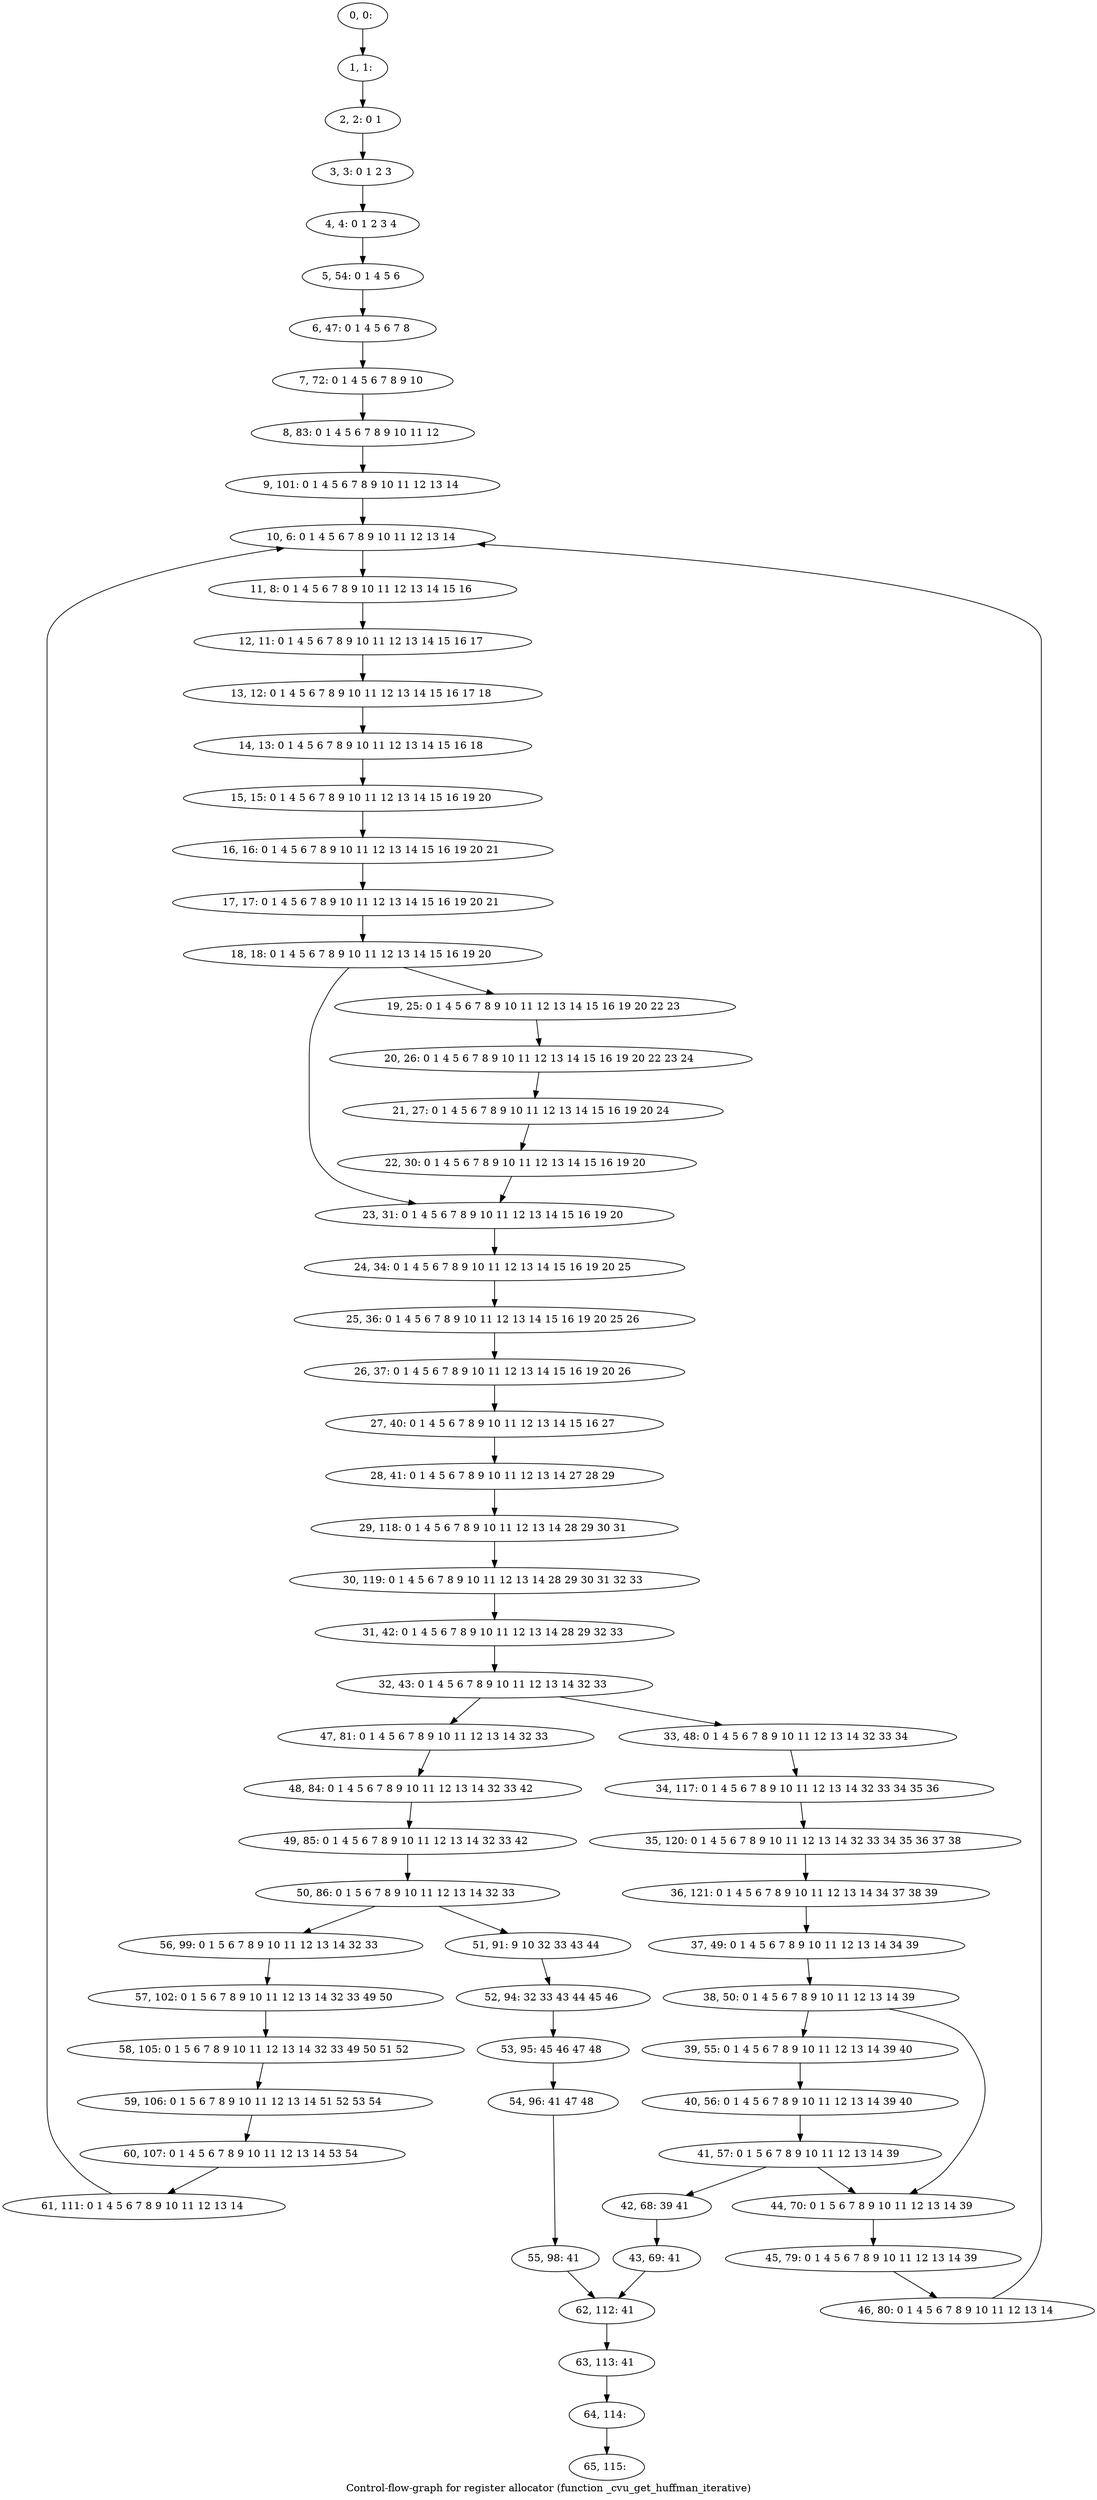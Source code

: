 digraph G {
graph [label="Control-flow-graph for register allocator (function _cvu_get_huffman_iterative)"]
0[label="0, 0: "];
1[label="1, 1: "];
2[label="2, 2: 0 1 "];
3[label="3, 3: 0 1 2 3 "];
4[label="4, 4: 0 1 2 3 4 "];
5[label="5, 54: 0 1 4 5 6 "];
6[label="6, 47: 0 1 4 5 6 7 8 "];
7[label="7, 72: 0 1 4 5 6 7 8 9 10 "];
8[label="8, 83: 0 1 4 5 6 7 8 9 10 11 12 "];
9[label="9, 101: 0 1 4 5 6 7 8 9 10 11 12 13 14 "];
10[label="10, 6: 0 1 4 5 6 7 8 9 10 11 12 13 14 "];
11[label="11, 8: 0 1 4 5 6 7 8 9 10 11 12 13 14 15 16 "];
12[label="12, 11: 0 1 4 5 6 7 8 9 10 11 12 13 14 15 16 17 "];
13[label="13, 12: 0 1 4 5 6 7 8 9 10 11 12 13 14 15 16 17 18 "];
14[label="14, 13: 0 1 4 5 6 7 8 9 10 11 12 13 14 15 16 18 "];
15[label="15, 15: 0 1 4 5 6 7 8 9 10 11 12 13 14 15 16 19 20 "];
16[label="16, 16: 0 1 4 5 6 7 8 9 10 11 12 13 14 15 16 19 20 21 "];
17[label="17, 17: 0 1 4 5 6 7 8 9 10 11 12 13 14 15 16 19 20 21 "];
18[label="18, 18: 0 1 4 5 6 7 8 9 10 11 12 13 14 15 16 19 20 "];
19[label="19, 25: 0 1 4 5 6 7 8 9 10 11 12 13 14 15 16 19 20 22 23 "];
20[label="20, 26: 0 1 4 5 6 7 8 9 10 11 12 13 14 15 16 19 20 22 23 24 "];
21[label="21, 27: 0 1 4 5 6 7 8 9 10 11 12 13 14 15 16 19 20 24 "];
22[label="22, 30: 0 1 4 5 6 7 8 9 10 11 12 13 14 15 16 19 20 "];
23[label="23, 31: 0 1 4 5 6 7 8 9 10 11 12 13 14 15 16 19 20 "];
24[label="24, 34: 0 1 4 5 6 7 8 9 10 11 12 13 14 15 16 19 20 25 "];
25[label="25, 36: 0 1 4 5 6 7 8 9 10 11 12 13 14 15 16 19 20 25 26 "];
26[label="26, 37: 0 1 4 5 6 7 8 9 10 11 12 13 14 15 16 19 20 26 "];
27[label="27, 40: 0 1 4 5 6 7 8 9 10 11 12 13 14 15 16 27 "];
28[label="28, 41: 0 1 4 5 6 7 8 9 10 11 12 13 14 27 28 29 "];
29[label="29, 118: 0 1 4 5 6 7 8 9 10 11 12 13 14 28 29 30 31 "];
30[label="30, 119: 0 1 4 5 6 7 8 9 10 11 12 13 14 28 29 30 31 32 33 "];
31[label="31, 42: 0 1 4 5 6 7 8 9 10 11 12 13 14 28 29 32 33 "];
32[label="32, 43: 0 1 4 5 6 7 8 9 10 11 12 13 14 32 33 "];
33[label="33, 48: 0 1 4 5 6 7 8 9 10 11 12 13 14 32 33 34 "];
34[label="34, 117: 0 1 4 5 6 7 8 9 10 11 12 13 14 32 33 34 35 36 "];
35[label="35, 120: 0 1 4 5 6 7 8 9 10 11 12 13 14 32 33 34 35 36 37 38 "];
36[label="36, 121: 0 1 4 5 6 7 8 9 10 11 12 13 14 34 37 38 39 "];
37[label="37, 49: 0 1 4 5 6 7 8 9 10 11 12 13 14 34 39 "];
38[label="38, 50: 0 1 4 5 6 7 8 9 10 11 12 13 14 39 "];
39[label="39, 55: 0 1 4 5 6 7 8 9 10 11 12 13 14 39 40 "];
40[label="40, 56: 0 1 4 5 6 7 8 9 10 11 12 13 14 39 40 "];
41[label="41, 57: 0 1 5 6 7 8 9 10 11 12 13 14 39 "];
42[label="42, 68: 39 41 "];
43[label="43, 69: 41 "];
44[label="44, 70: 0 1 5 6 7 8 9 10 11 12 13 14 39 "];
45[label="45, 79: 0 1 4 5 6 7 8 9 10 11 12 13 14 39 "];
46[label="46, 80: 0 1 4 5 6 7 8 9 10 11 12 13 14 "];
47[label="47, 81: 0 1 4 5 6 7 8 9 10 11 12 13 14 32 33 "];
48[label="48, 84: 0 1 4 5 6 7 8 9 10 11 12 13 14 32 33 42 "];
49[label="49, 85: 0 1 4 5 6 7 8 9 10 11 12 13 14 32 33 42 "];
50[label="50, 86: 0 1 5 6 7 8 9 10 11 12 13 14 32 33 "];
51[label="51, 91: 9 10 32 33 43 44 "];
52[label="52, 94: 32 33 43 44 45 46 "];
53[label="53, 95: 45 46 47 48 "];
54[label="54, 96: 41 47 48 "];
55[label="55, 98: 41 "];
56[label="56, 99: 0 1 5 6 7 8 9 10 11 12 13 14 32 33 "];
57[label="57, 102: 0 1 5 6 7 8 9 10 11 12 13 14 32 33 49 50 "];
58[label="58, 105: 0 1 5 6 7 8 9 10 11 12 13 14 32 33 49 50 51 52 "];
59[label="59, 106: 0 1 5 6 7 8 9 10 11 12 13 14 51 52 53 54 "];
60[label="60, 107: 0 1 4 5 6 7 8 9 10 11 12 13 14 53 54 "];
61[label="61, 111: 0 1 4 5 6 7 8 9 10 11 12 13 14 "];
62[label="62, 112: 41 "];
63[label="63, 113: 41 "];
64[label="64, 114: "];
65[label="65, 115: "];
0->1 ;
1->2 ;
2->3 ;
3->4 ;
4->5 ;
5->6 ;
6->7 ;
7->8 ;
8->9 ;
9->10 ;
10->11 ;
11->12 ;
12->13 ;
13->14 ;
14->15 ;
15->16 ;
16->17 ;
17->18 ;
18->19 ;
18->23 ;
19->20 ;
20->21 ;
21->22 ;
22->23 ;
23->24 ;
24->25 ;
25->26 ;
26->27 ;
27->28 ;
28->29 ;
29->30 ;
30->31 ;
31->32 ;
32->33 ;
32->47 ;
33->34 ;
34->35 ;
35->36 ;
36->37 ;
37->38 ;
38->39 ;
38->44 ;
39->40 ;
40->41 ;
41->42 ;
41->44 ;
42->43 ;
43->62 ;
44->45 ;
45->46 ;
46->10 ;
47->48 ;
48->49 ;
49->50 ;
50->51 ;
50->56 ;
51->52 ;
52->53 ;
53->54 ;
54->55 ;
55->62 ;
56->57 ;
57->58 ;
58->59 ;
59->60 ;
60->61 ;
61->10 ;
62->63 ;
63->64 ;
64->65 ;
}
